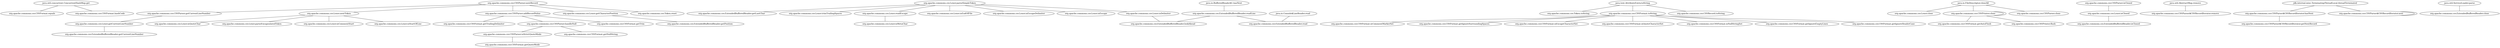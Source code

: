 graph {
	"java.util.concurrent.ConcurrentHashMap.get"
	"org.apache.commons.csv.CSVParser.getCurrentLineNumber"
	"org.apache.commons.csv.Lexer.isEscape"
	"org.apache.commons.csv.CSVFormat.isCommentMarkerSet"
	"org.apache.commons.csv.ExtendedBufferedReader.getPosition"
	"org.apache.commons.csv.Lexer.parseSimpleToken"
	"org.apache.commons.csv.Lexer.isQuoteChar"
	"org.apache.commons.csv.CSVFormat.getIgnoreSurroundingSpaces"
	"java.io.FileDescriptor.closeAll"
	"org.apache.commons.csv.CSVFormat.getTrailingDelimiter"
	"org.apache.commons.csv.CSVParser.isStrictQuoteMode"
	"org.apache.commons.csv.Token.toString"
	"org.apache.commons.csv.Lexer.parseEncapsulatedToken"
	"org.apache.commons.csv.Lexer.isClosed"
	"org.apache.commons.csv.Lexer.isCommentStart"
	"java.util.AbstractMap.remove"
	"org.apache.commons.csv.Lexer.isDelimiter"
	"org.apache.commons.csv.ExtendedBufferedReader.read"
	"org.apache.commons.csv.ExtendedBufferedReader.getLastChar"
	"org.apache.commons.csv.Lexer.trimTrailingSpaces"
	"org.apache.commons.csv.Lexer.readEscape"
	"org.apache.commons.csv.CSVParser.isClosed"
	"org.apache.commons.csv.Lexer.isEndOfFile"
	"java.text.AttributeEntry.toString"
	"org.apache.commons.csv.Lexer.getCurrentLineNumber"
	"org.apache.commons.csv.Lexer.isStartOfLine"
	"org.apache.commons.csv.CSVParser$CSVRecordIterator.hasNext"
	"org.apache.commons.csv.Lexer.nextToken"
	"org.apache.commons.csv.CSVParser$CSVRecordIterator.remove"
	"org.apache.commons.csv.Lexer.isMetaChar"
	"org.apache.commons.csv.ExtendedBufferedReader.getCurrentLineNumber"
	"org.apache.commons.csv.Lexer.close"
	"org.apache.commons.csv.CSVFormat.isEscapeCharacterSet"
	"org.apache.commons.csv.ExtendedBufferedReader.close"
	"java.io.BufferedReader$1.hasNext"
	"org.apache.commons.csv.CSVFormat.toString"
	"org.apache.commons.csv.CSVFormat.equals"
	"java.io.Console$LineReader.read"
	"java.util.ServiceLoader.parse"
	"org.apache.commons.csv.CSVParser.addRecordValue"
	"org.apache.commons.csv.ExtendedBufferedReader.isClosed"
	"org.apache.commons.csv.CSVParser.nextRecord"
	"org.apache.commons.csv.CSVParser.handleNull"
	"jdk.internal.misc.TerminatingThreadLocal.threadTerminated"
	"org.apache.commons.csv.CSVPrinter.close"
	"org.apache.commons.csv.CSVFormat.getAutoFlush"
	"org.apache.commons.csv.CSVParser.close"
	"org.apache.commons.csv.ExtendedBufferedReader.lookAhead"
	"org.apache.commons.csv.CSVFormat.hashCode"
	"org.apache.commons.csv.CSVFormat.getNullString"
	"org.apache.commons.csv.CSVRecord.toString"
	"org.apache.commons.csv.Lexer.isEscapeDelimiter"
	"org.apache.commons.csv.CSVFormat.getTrim"
	"org.apache.commons.csv.CSVFormat.isQuoteCharacterSet"
	"org.apache.commons.csv.CSVFormat.getQuoteMode"
	"org.apache.commons.csv.CSVFormat.isNullStringSet"
	"org.apache.commons.csv.CSVFormat.getIgnoreEmptyLines"
	"org.apache.commons.csv.CSVPrinter.flush"
	"org.apache.commons.csv.Lexer.getCharacterPosition"
	"org.apache.commons.csv.CSVParser$CSVRecordIterator.next"
	"org.apache.commons.csv.Token.reset"
	"org.apache.commons.csv.CSVFormat.getIgnoreHeaderCase"
	"org.apache.commons.csv.ExtendedBufferedReader.readLine"
	"org.apache.commons.csv.CSVParser$CSVRecordIterator.getNextRecord"
	"org.apache.commons.csv.Lexer.getCharacterPosition" -- "org.apache.commons.csv.ExtendedBufferedReader.getPosition"
	"org.apache.commons.csv.Lexer.parseSimpleToken" -- "org.apache.commons.csv.Lexer.isDelimiter"
	"org.apache.commons.csv.Lexer.parseSimpleToken" -- "org.apache.commons.csv.Lexer.isEndOfFile"
	"java.text.AttributeEntry.toString" -- "org.apache.commons.csv.CSVRecord.toString"
	"org.apache.commons.csv.CSVFormat.toString" -- "org.apache.commons.csv.CSVFormat.isNullStringSet"
	"org.apache.commons.csv.CSVParser.addRecordValue" -- "org.apache.commons.csv.CSVFormat.getTrailingDelimiter"
	"org.apache.commons.csv.CSVFormat.toString" -- "org.apache.commons.csv.CSVFormat.getIgnoreHeaderCase"
	"org.apache.commons.csv.CSVParser.isStrictQuoteMode" -- "org.apache.commons.csv.CSVFormat.getQuoteMode"
	"org.apache.commons.csv.CSVParser.nextRecord" -- "org.apache.commons.csv.Token.reset"
	"org.apache.commons.csv.Lexer.parseSimpleToken" -- "org.apache.commons.csv.Lexer.isEscapeDelimiter"
	"org.apache.commons.csv.Lexer.parseSimpleToken" -- "org.apache.commons.csv.Lexer.readEscape"
	"org.apache.commons.csv.Lexer.parseSimpleToken" -- "org.apache.commons.csv.Lexer.trimTrailingSpaces"
	"org.apache.commons.csv.Lexer.readEscape" -- "org.apache.commons.csv.Lexer.isMetaChar"
	"java.text.AttributeEntry.toString" -- "org.apache.commons.csv.CSVFormat.toString"
	"java.util.concurrent.ConcurrentHashMap.get" -- "org.apache.commons.csv.CSVFormat.equals"
	"org.apache.commons.csv.CSVParser.isClosed" -- "org.apache.commons.csv.Lexer.isClosed"
	"org.apache.commons.csv.CSVFormat.toString" -- "org.apache.commons.csv.CSVFormat.getIgnoreEmptyLines"
	"org.apache.commons.csv.CSVFormat.toString" -- "org.apache.commons.csv.CSVFormat.getIgnoreSurroundingSpaces"
	"org.apache.commons.csv.Lexer.getCurrentLineNumber" -- "org.apache.commons.csv.ExtendedBufferedReader.getCurrentLineNumber"
	"org.apache.commons.csv.CSVFormat.toString" -- "org.apache.commons.csv.CSVFormat.isCommentMarkerSet"
	"org.apache.commons.csv.Lexer.isClosed" -- "org.apache.commons.csv.ExtendedBufferedReader.isClosed"
	"java.io.BufferedReader$1.hasNext" -- "org.apache.commons.csv.ExtendedBufferedReader.readLine"
	"java.util.AbstractMap.remove" -- "org.apache.commons.csv.CSVParser$CSVRecordIterator.remove"
	"org.apache.commons.csv.Lexer.isDelimiter" -- "org.apache.commons.csv.ExtendedBufferedReader.lookAhead"
	"org.apache.commons.csv.Lexer.parseSimpleToken" -- "org.apache.commons.csv.ExtendedBufferedReader.getLastChar"
	"org.apache.commons.csv.CSVPrinter.close" -- "org.apache.commons.csv.CSVPrinter.close"
	"java.util.ServiceLoader.parse" -- "org.apache.commons.csv.ExtendedBufferedReader.close"
	"org.apache.commons.csv.CSVParser.getCurrentLineNumber" -- "org.apache.commons.csv.Lexer.getCurrentLineNumber"
	"org.apache.commons.csv.CSVParser.addRecordValue" -- "org.apache.commons.csv.CSVParser.handleNull"
	"java.util.concurrent.ConcurrentHashMap.get" -- "org.apache.commons.csv.CSVFormat.hashCode"
	"java.text.AttributeEntry.toString" -- "org.apache.commons.csv.Token.toString"
	"jdk.internal.misc.TerminatingThreadLocal.threadTerminated" -- "org.apache.commons.csv.CSVParser$CSVRecordIterator.hasNext"
	"org.apache.commons.csv.CSVParser.nextRecord" -- "org.apache.commons.csv.Lexer.nextToken"
	"java.io.Console$LineReader.read" -- "org.apache.commons.csv.ExtendedBufferedReader.read"
	"org.apache.commons.csv.ExtendedBufferedReader.readLine" -- "org.apache.commons.csv.ExtendedBufferedReader.read"
	"org.apache.commons.csv.CSVFormat.toString" -- "org.apache.commons.csv.CSVFormat.isEscapeCharacterSet"
	"org.apache.commons.csv.ExtendedBufferedReader.readLine" -- "org.apache.commons.csv.ExtendedBufferedReader.lookAhead"
	"org.apache.commons.csv.Lexer.parseSimpleToken" -- "org.apache.commons.csv.Lexer.isEscape"
	"org.apache.commons.csv.CSVParser$CSVRecordIterator.hasNext" -- "org.apache.commons.csv.CSVParser$CSVRecordIterator.getNextRecord"
	"org.apache.commons.csv.Lexer.nextToken" -- "org.apache.commons.csv.Lexer.isStartOfLine"
	"org.apache.commons.csv.CSVParser.nextRecord" -- "org.apache.commons.csv.Lexer.getCharacterPosition"
	"java.io.FileDescriptor.closeAll" -- "org.apache.commons.csv.CSVPrinter.close"
	"org.apache.commons.csv.CSVPrinter.close" -- "org.apache.commons.csv.CSVFormat.getAutoFlush"
	"org.apache.commons.csv.CSVParser.nextRecord" -- "org.apache.commons.csv.CSVParser.addRecordValue"
	"jdk.internal.misc.TerminatingThreadLocal.threadTerminated" -- "org.apache.commons.csv.CSVParser$CSVRecordIterator.next"
	"org.apache.commons.csv.CSVParser$CSVRecordIterator.next" -- "org.apache.commons.csv.CSVParser$CSVRecordIterator.next"
	"org.apache.commons.csv.Lexer.nextToken" -- "org.apache.commons.csv.Lexer.parseEncapsulatedToken"
	"org.apache.commons.csv.Lexer.nextToken" -- "org.apache.commons.csv.Lexer.isQuoteChar"
	"org.apache.commons.csv.CSVFormat.toString" -- "org.apache.commons.csv.CSVFormat.isQuoteCharacterSet"
	"org.apache.commons.csv.CSVParser.addRecordValue" -- "org.apache.commons.csv.CSVFormat.getTrim"
	"org.apache.commons.csv.CSVParser.handleNull" -- "org.apache.commons.csv.CSVFormat.getNullString"
	"org.apache.commons.csv.CSVParser.nextRecord" -- "org.apache.commons.csv.CSVParser.getCurrentLineNumber"
	"org.apache.commons.csv.CSVParser.handleNull" -- "org.apache.commons.csv.CSVParser.isStrictQuoteMode"
	"org.apache.commons.csv.Lexer.nextToken" -- "org.apache.commons.csv.Lexer.isCommentStart"
	"java.io.FileDescriptor.closeAll" -- "org.apache.commons.csv.Lexer.close"
	"org.apache.commons.csv.CSVPrinter.close" -- "org.apache.commons.csv.CSVPrinter.flush"
	"java.io.FileDescriptor.closeAll" -- "org.apache.commons.csv.CSVParser.close"
}
